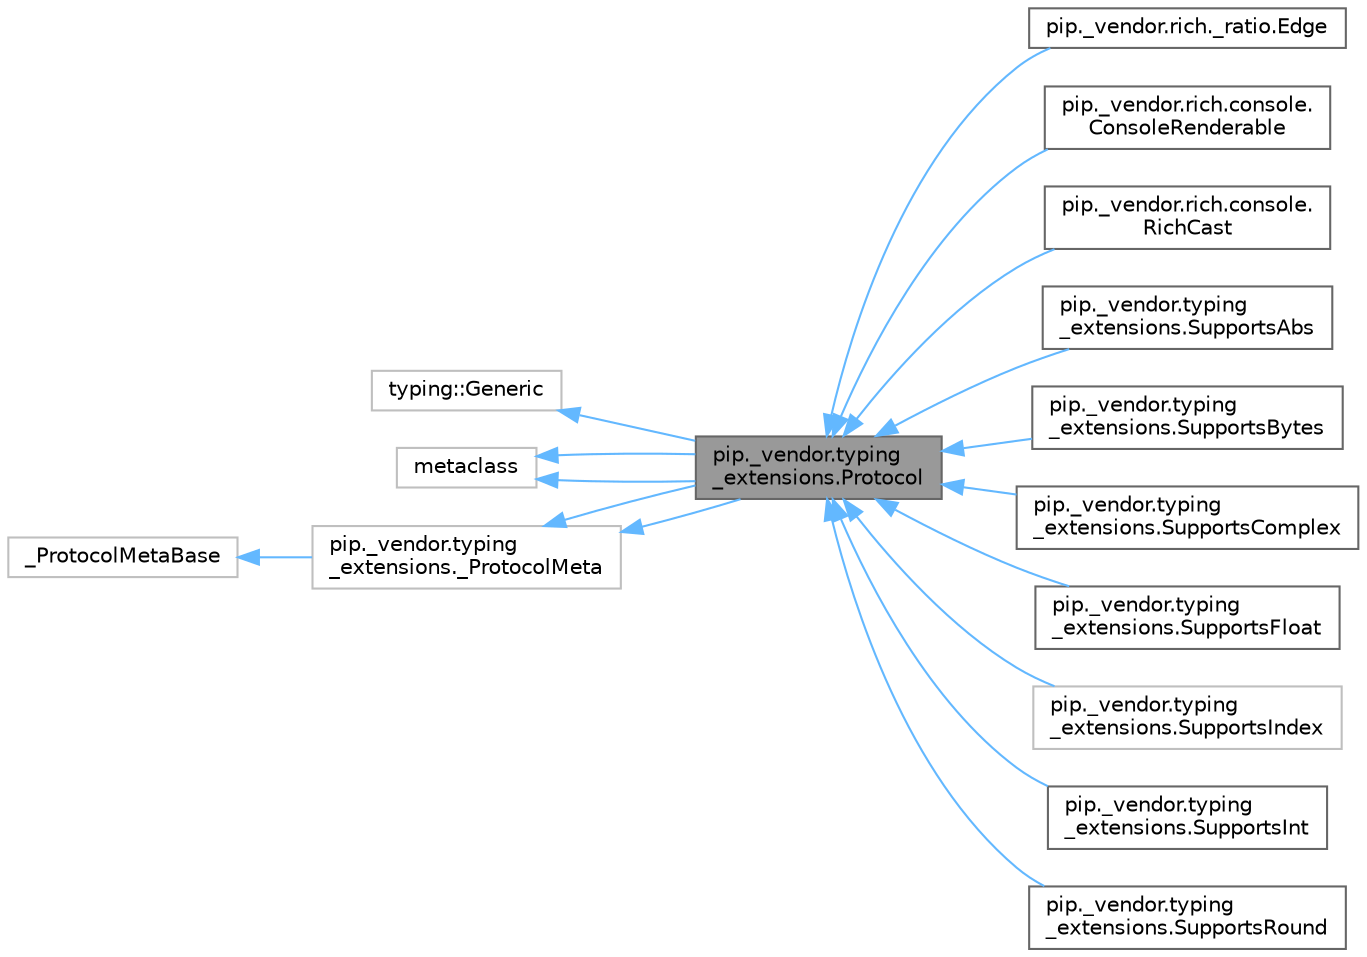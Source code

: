 digraph "pip._vendor.typing_extensions.Protocol"
{
 // LATEX_PDF_SIZE
  bgcolor="transparent";
  edge [fontname=Helvetica,fontsize=10,labelfontname=Helvetica,labelfontsize=10];
  node [fontname=Helvetica,fontsize=10,shape=box,height=0.2,width=0.4];
  rankdir="LR";
  Node1 [id="Node000001",label="pip._vendor.typing\l_extensions.Protocol",height=0.2,width=0.4,color="gray40", fillcolor="grey60", style="filled", fontcolor="black",tooltip=" "];
  Node2 -> Node1 [id="edge1_Node000001_Node000002",dir="back",color="steelblue1",style="solid",tooltip=" "];
  Node2 [id="Node000002",label="typing::Generic",height=0.2,width=0.4,color="grey75", fillcolor="white", style="filled",tooltip=" "];
  Node3 -> Node1 [id="edge2_Node000001_Node000003",dir="back",color="steelblue1",style="solid",tooltip=" "];
  Node3 [id="Node000003",label="metaclass",height=0.2,width=0.4,color="grey75", fillcolor="white", style="filled",URL="$d1/d9a/classmetaclass.html",tooltip=" "];
  Node4 -> Node1 [id="edge3_Node000001_Node000004",dir="back",color="steelblue1",style="solid",tooltip=" "];
  Node4 [id="Node000004",label="pip._vendor.typing\l_extensions._ProtocolMeta",height=0.2,width=0.4,color="grey75", fillcolor="white", style="filled",URL="$db/d30/classpip_1_1__vendor_1_1typing__extensions_1_1__ProtocolMeta.html",tooltip=" "];
  Node5 -> Node4 [id="edge4_Node000004_Node000005",dir="back",color="steelblue1",style="solid",tooltip=" "];
  Node5 [id="Node000005",label="_ProtocolMetaBase",height=0.2,width=0.4,color="grey75", fillcolor="white", style="filled",URL="$d6/de3/class__ProtocolMetaBase.html",tooltip=" "];
  Node3 -> Node1 [id="edge5_Node000001_Node000003",dir="back",color="steelblue1",style="solid",tooltip=" "];
  Node4 -> Node1 [id="edge6_Node000001_Node000004",dir="back",color="steelblue1",style="solid",tooltip=" "];
  Node1 -> Node6 [id="edge7_Node000001_Node000006",dir="back",color="steelblue1",style="solid",tooltip=" "];
  Node6 [id="Node000006",label="pip._vendor.rich._ratio.Edge",height=0.2,width=0.4,color="gray40", fillcolor="white", style="filled",URL="$d3/da9/classpip_1_1__vendor_1_1rich_1_1__ratio_1_1Edge.html",tooltip=" "];
  Node1 -> Node7 [id="edge8_Node000001_Node000007",dir="back",color="steelblue1",style="solid",tooltip=" "];
  Node7 [id="Node000007",label="pip._vendor.rich.console.\lConsoleRenderable",height=0.2,width=0.4,color="gray40", fillcolor="white", style="filled",URL="$d4/d14/classpip_1_1__vendor_1_1rich_1_1console_1_1ConsoleRenderable.html",tooltip=" "];
  Node1 -> Node8 [id="edge9_Node000001_Node000008",dir="back",color="steelblue1",style="solid",tooltip=" "];
  Node8 [id="Node000008",label="pip._vendor.rich.console.\lRichCast",height=0.2,width=0.4,color="gray40", fillcolor="white", style="filled",URL="$d1/d4a/classpip_1_1__vendor_1_1rich_1_1console_1_1RichCast.html",tooltip=" "];
  Node1 -> Node9 [id="edge10_Node000001_Node000009",dir="back",color="steelblue1",style="solid",tooltip=" "];
  Node9 [id="Node000009",label="pip._vendor.typing\l_extensions.SupportsAbs",height=0.2,width=0.4,color="gray40", fillcolor="white", style="filled",URL="$da/dcc/classpip_1_1__vendor_1_1typing__extensions_1_1SupportsAbs.html",tooltip=" "];
  Node1 -> Node10 [id="edge11_Node000001_Node000010",dir="back",color="steelblue1",style="solid",tooltip=" "];
  Node10 [id="Node000010",label="pip._vendor.typing\l_extensions.SupportsBytes",height=0.2,width=0.4,color="gray40", fillcolor="white", style="filled",URL="$dd/dff/classpip_1_1__vendor_1_1typing__extensions_1_1SupportsBytes.html",tooltip=" "];
  Node1 -> Node11 [id="edge12_Node000001_Node000011",dir="back",color="steelblue1",style="solid",tooltip=" "];
  Node11 [id="Node000011",label="pip._vendor.typing\l_extensions.SupportsComplex",height=0.2,width=0.4,color="gray40", fillcolor="white", style="filled",URL="$df/d5b/classpip_1_1__vendor_1_1typing__extensions_1_1SupportsComplex.html",tooltip=" "];
  Node1 -> Node12 [id="edge13_Node000001_Node000012",dir="back",color="steelblue1",style="solid",tooltip=" "];
  Node12 [id="Node000012",label="pip._vendor.typing\l_extensions.SupportsFloat",height=0.2,width=0.4,color="gray40", fillcolor="white", style="filled",URL="$da/d50/classpip_1_1__vendor_1_1typing__extensions_1_1SupportsFloat.html",tooltip=" "];
  Node1 -> Node13 [id="edge14_Node000001_Node000013",dir="back",color="steelblue1",style="solid",tooltip=" "];
  Node13 [id="Node000013",label="pip._vendor.typing\l_extensions.SupportsIndex",height=0.2,width=0.4,color="grey75", fillcolor="white", style="filled",URL="$d8/d06/classpip_1_1__vendor_1_1typing__extensions_1_1SupportsIndex.html",tooltip=" "];
  Node1 -> Node14 [id="edge15_Node000001_Node000014",dir="back",color="steelblue1",style="solid",tooltip=" "];
  Node14 [id="Node000014",label="pip._vendor.typing\l_extensions.SupportsInt",height=0.2,width=0.4,color="gray40", fillcolor="white", style="filled",URL="$dd/d43/classpip_1_1__vendor_1_1typing__extensions_1_1SupportsInt.html",tooltip=" "];
  Node1 -> Node15 [id="edge16_Node000001_Node000015",dir="back",color="steelblue1",style="solid",tooltip=" "];
  Node15 [id="Node000015",label="pip._vendor.typing\l_extensions.SupportsRound",height=0.2,width=0.4,color="gray40", fillcolor="white", style="filled",URL="$d2/dd4/classpip_1_1__vendor_1_1typing__extensions_1_1SupportsRound.html",tooltip=" "];
}
